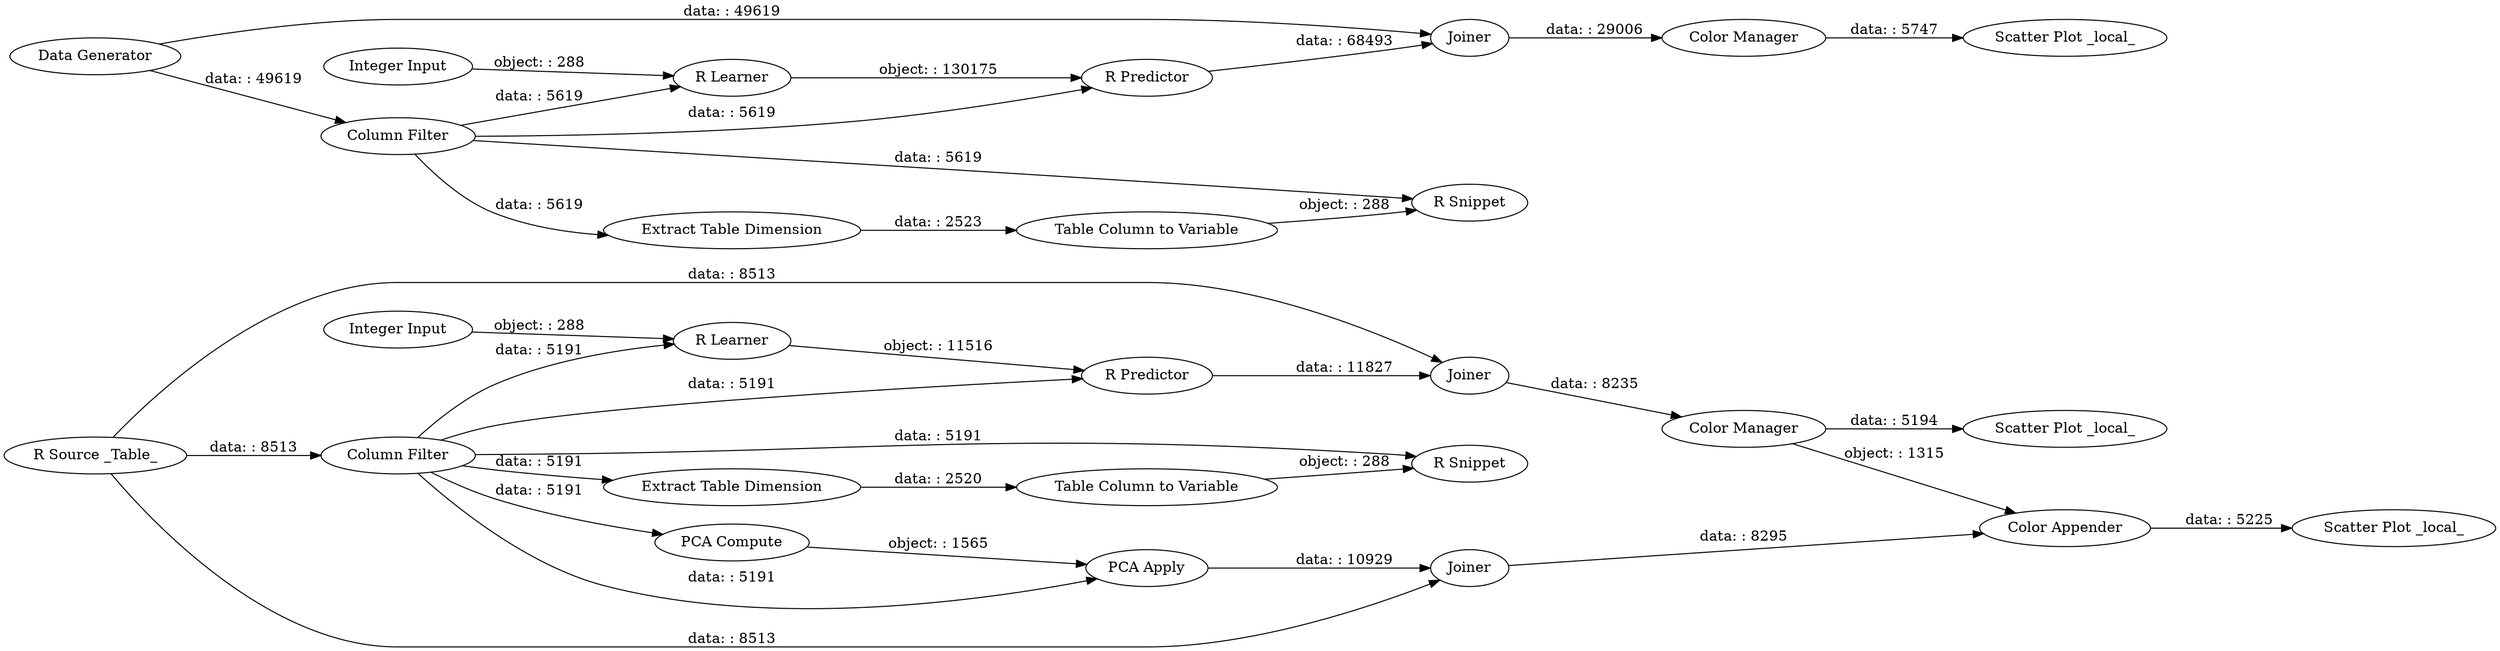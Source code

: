 digraph {
	"6053769598094045011_757" [label="R Learner"]
	"6053769598094045011_777" [label="Table Column to Variable"]
	"6053769598094045011_765" [label="PCA Compute"]
	"6053769598094045011_769" [label="Scatter Plot _local_"]
	"6053769598094045011_761" [label="R Source _Table_"]
	"6053769598094045011_778" [label="R Learner"]
	"6053769598094045011_783" [label="Color Manager"]
	"6053769598094045011_771" [label="Extract Table Dimension"]
	"6053769598094045011_773" [label="Table Column to Variable"]
	"6053769598094045011_780" [label=Joiner]
	"6053769598094045011_782" [label="R Predictor"]
	"6053769598094045011_770" [label="R Snippet"]
	"6053769598094045011_776" [label="Scatter Plot _local_"]
	"6053769598094045011_763" [label="Color Manager"]
	"6053769598094045011_785" [label="Integer Input"]
	"6053769598094045011_766" [label="PCA Apply"]
	"6053769598094045011_762" [label=Joiner]
	"6053769598094045011_764" [label="Scatter Plot _local_"]
	"6053769598094045011_759" [label="R Predictor"]
	"6053769598094045011_784" [label="Data Generator"]
	"6053769598094045011_767" [label="Color Appender"]
	"6053769598094045011_786" [label="Integer Input"]
	"6053769598094045011_774" [label="Extract Table Dimension"]
	"6053769598094045011_775" [label="R Snippet"]
	"6053769598094045011_768" [label=Joiner]
	"6053769598094045011_758" [label="Column Filter"]
	"6053769598094045011_781" [label="Column Filter"]
	"6053769598094045011_777" -> "6053769598094045011_775" [label="object: : 288"]
	"6053769598094045011_773" -> "6053769598094045011_770" [label="object: : 288"]
	"6053769598094045011_785" -> "6053769598094045011_778" [label="object: : 288"]
	"6053769598094045011_758" -> "6053769598094045011_759" [label="data: : 5191"]
	"6053769598094045011_759" -> "6053769598094045011_762" [label="data: : 11827"]
	"6053769598094045011_778" -> "6053769598094045011_782" [label="object: : 130175"]
	"6053769598094045011_781" -> "6053769598094045011_774" [label="data: : 5619"]
	"6053769598094045011_782" -> "6053769598094045011_780" [label="data: : 68493"]
	"6053769598094045011_761" -> "6053769598094045011_768" [label="data: : 8513"]
	"6053769598094045011_762" -> "6053769598094045011_763" [label="data: : 8235"]
	"6053769598094045011_765" -> "6053769598094045011_766" [label="object: : 1565"]
	"6053769598094045011_758" -> "6053769598094045011_771" [label="data: : 5191"]
	"6053769598094045011_758" -> "6053769598094045011_765" [label="data: : 5191"]
	"6053769598094045011_771" -> "6053769598094045011_773" [label="data: : 2520"]
	"6053769598094045011_784" -> "6053769598094045011_780" [label="data: : 49619"]
	"6053769598094045011_767" -> "6053769598094045011_769" [label="data: : 5225"]
	"6053769598094045011_758" -> "6053769598094045011_766" [label="data: : 5191"]
	"6053769598094045011_758" -> "6053769598094045011_770" [label="data: : 5191"]
	"6053769598094045011_784" -> "6053769598094045011_781" [label="data: : 49619"]
	"6053769598094045011_781" -> "6053769598094045011_782" [label="data: : 5619"]
	"6053769598094045011_763" -> "6053769598094045011_764" [label="data: : 5194"]
	"6053769598094045011_774" -> "6053769598094045011_777" [label="data: : 2523"]
	"6053769598094045011_758" -> "6053769598094045011_757" [label="data: : 5191"]
	"6053769598094045011_780" -> "6053769598094045011_783" [label="data: : 29006"]
	"6053769598094045011_786" -> "6053769598094045011_757" [label="object: : 288"]
	"6053769598094045011_757" -> "6053769598094045011_759" [label="object: : 11516"]
	"6053769598094045011_766" -> "6053769598094045011_768" [label="data: : 10929"]
	"6053769598094045011_761" -> "6053769598094045011_758" [label="data: : 8513"]
	"6053769598094045011_763" -> "6053769598094045011_767" [label="object: : 1315"]
	"6053769598094045011_768" -> "6053769598094045011_767" [label="data: : 8295"]
	"6053769598094045011_781" -> "6053769598094045011_778" [label="data: : 5619"]
	"6053769598094045011_781" -> "6053769598094045011_775" [label="data: : 5619"]
	"6053769598094045011_783" -> "6053769598094045011_776" [label="data: : 5747"]
	"6053769598094045011_761" -> "6053769598094045011_762" [label="data: : 8513"]
	rankdir=LR
}
